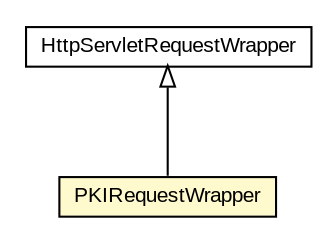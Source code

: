 #!/usr/local/bin/dot
#
# Class diagram 
# Generated by UMLGraph version R5_6-24-gf6e263 (http://www.umlgraph.org/)
#

digraph G {
	edge [fontname="arial",fontsize=10,labelfontname="arial",labelfontsize=10];
	node [fontname="arial",fontsize=10,shape=plaintext];
	nodesep=0.25;
	ranksep=0.5;
	// org.miloss.fgsms.auth.PKIRequestWrapper
	c857648 [label=<<table title="org.miloss.fgsms.auth.PKIRequestWrapper" border="0" cellborder="1" cellspacing="0" cellpadding="2" port="p" bgcolor="lemonChiffon" href="./PKIRequestWrapper.html">
		<tr><td><table border="0" cellspacing="0" cellpadding="1">
<tr><td align="center" balign="center"> PKIRequestWrapper </td></tr>
		</table></td></tr>
		</table>>, URL="./PKIRequestWrapper.html", fontname="arial", fontcolor="black", fontsize=10.0];
	//org.miloss.fgsms.auth.PKIRequestWrapper extends javax.servlet.http.HttpServletRequestWrapper
	c857745:p -> c857648:p [dir=back,arrowtail=empty];
	// javax.servlet.http.HttpServletRequestWrapper
	c857745 [label=<<table title="javax.servlet.http.HttpServletRequestWrapper" border="0" cellborder="1" cellspacing="0" cellpadding="2" port="p" href="http://java.sun.com/j2se/1.4.2/docs/api/javax/servlet/http/HttpServletRequestWrapper.html">
		<tr><td><table border="0" cellspacing="0" cellpadding="1">
<tr><td align="center" balign="center"> HttpServletRequestWrapper </td></tr>
		</table></td></tr>
		</table>>, URL="http://java.sun.com/j2se/1.4.2/docs/api/javax/servlet/http/HttpServletRequestWrapper.html", fontname="arial", fontcolor="black", fontsize=10.0];
}

